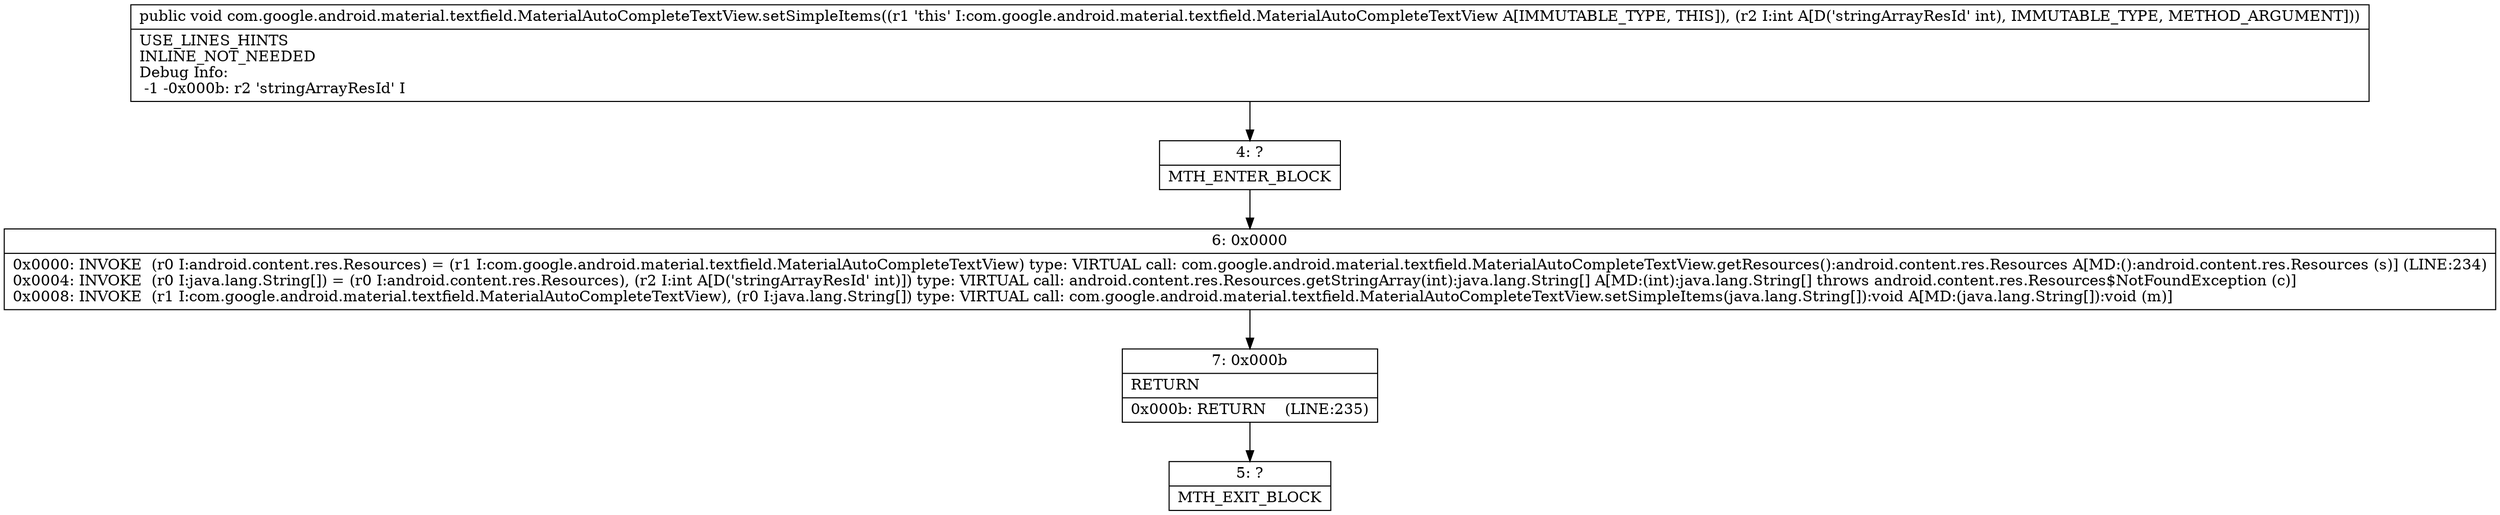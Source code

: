 digraph "CFG forcom.google.android.material.textfield.MaterialAutoCompleteTextView.setSimpleItems(I)V" {
Node_4 [shape=record,label="{4\:\ ?|MTH_ENTER_BLOCK\l}"];
Node_6 [shape=record,label="{6\:\ 0x0000|0x0000: INVOKE  (r0 I:android.content.res.Resources) = (r1 I:com.google.android.material.textfield.MaterialAutoCompleteTextView) type: VIRTUAL call: com.google.android.material.textfield.MaterialAutoCompleteTextView.getResources():android.content.res.Resources A[MD:():android.content.res.Resources (s)] (LINE:234)\l0x0004: INVOKE  (r0 I:java.lang.String[]) = (r0 I:android.content.res.Resources), (r2 I:int A[D('stringArrayResId' int)]) type: VIRTUAL call: android.content.res.Resources.getStringArray(int):java.lang.String[] A[MD:(int):java.lang.String[] throws android.content.res.Resources$NotFoundException (c)]\l0x0008: INVOKE  (r1 I:com.google.android.material.textfield.MaterialAutoCompleteTextView), (r0 I:java.lang.String[]) type: VIRTUAL call: com.google.android.material.textfield.MaterialAutoCompleteTextView.setSimpleItems(java.lang.String[]):void A[MD:(java.lang.String[]):void (m)]\l}"];
Node_7 [shape=record,label="{7\:\ 0x000b|RETURN\l|0x000b: RETURN    (LINE:235)\l}"];
Node_5 [shape=record,label="{5\:\ ?|MTH_EXIT_BLOCK\l}"];
MethodNode[shape=record,label="{public void com.google.android.material.textfield.MaterialAutoCompleteTextView.setSimpleItems((r1 'this' I:com.google.android.material.textfield.MaterialAutoCompleteTextView A[IMMUTABLE_TYPE, THIS]), (r2 I:int A[D('stringArrayResId' int), IMMUTABLE_TYPE, METHOD_ARGUMENT]))  | USE_LINES_HINTS\lINLINE_NOT_NEEDED\lDebug Info:\l  \-1 \-0x000b: r2 'stringArrayResId' I\l}"];
MethodNode -> Node_4;Node_4 -> Node_6;
Node_6 -> Node_7;
Node_7 -> Node_5;
}

